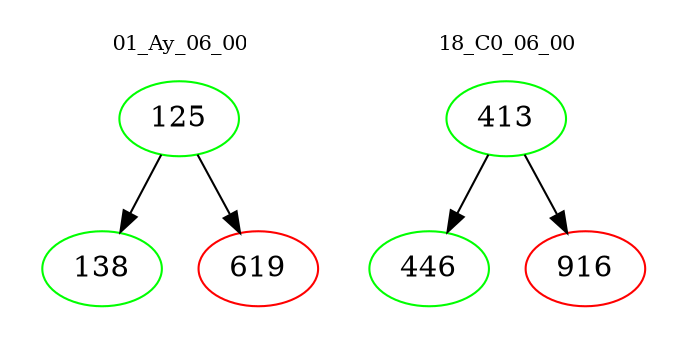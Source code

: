 digraph{
subgraph cluster_0 {
color = white
label = "01_Ay_06_00";
fontsize=10;
T0_125 [label="125", color="green"]
T0_125 -> T0_138 [color="black"]
T0_138 [label="138", color="green"]
T0_125 -> T0_619 [color="black"]
T0_619 [label="619", color="red"]
}
subgraph cluster_1 {
color = white
label = "18_C0_06_00";
fontsize=10;
T1_413 [label="413", color="green"]
T1_413 -> T1_446 [color="black"]
T1_446 [label="446", color="green"]
T1_413 -> T1_916 [color="black"]
T1_916 [label="916", color="red"]
}
}
